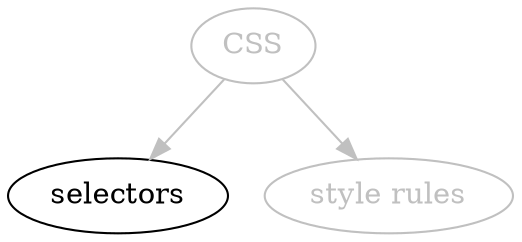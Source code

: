 digraph {
  rankdir = TD
  bgcolor = transparent
  CSS -> selectors [color=gray]
  CSS -> rule [color=gray]
  CSS, rule [color=gray]
  CSS, rule [color=gray,fontcolor=gray]

  rule [label="style rules"]


}